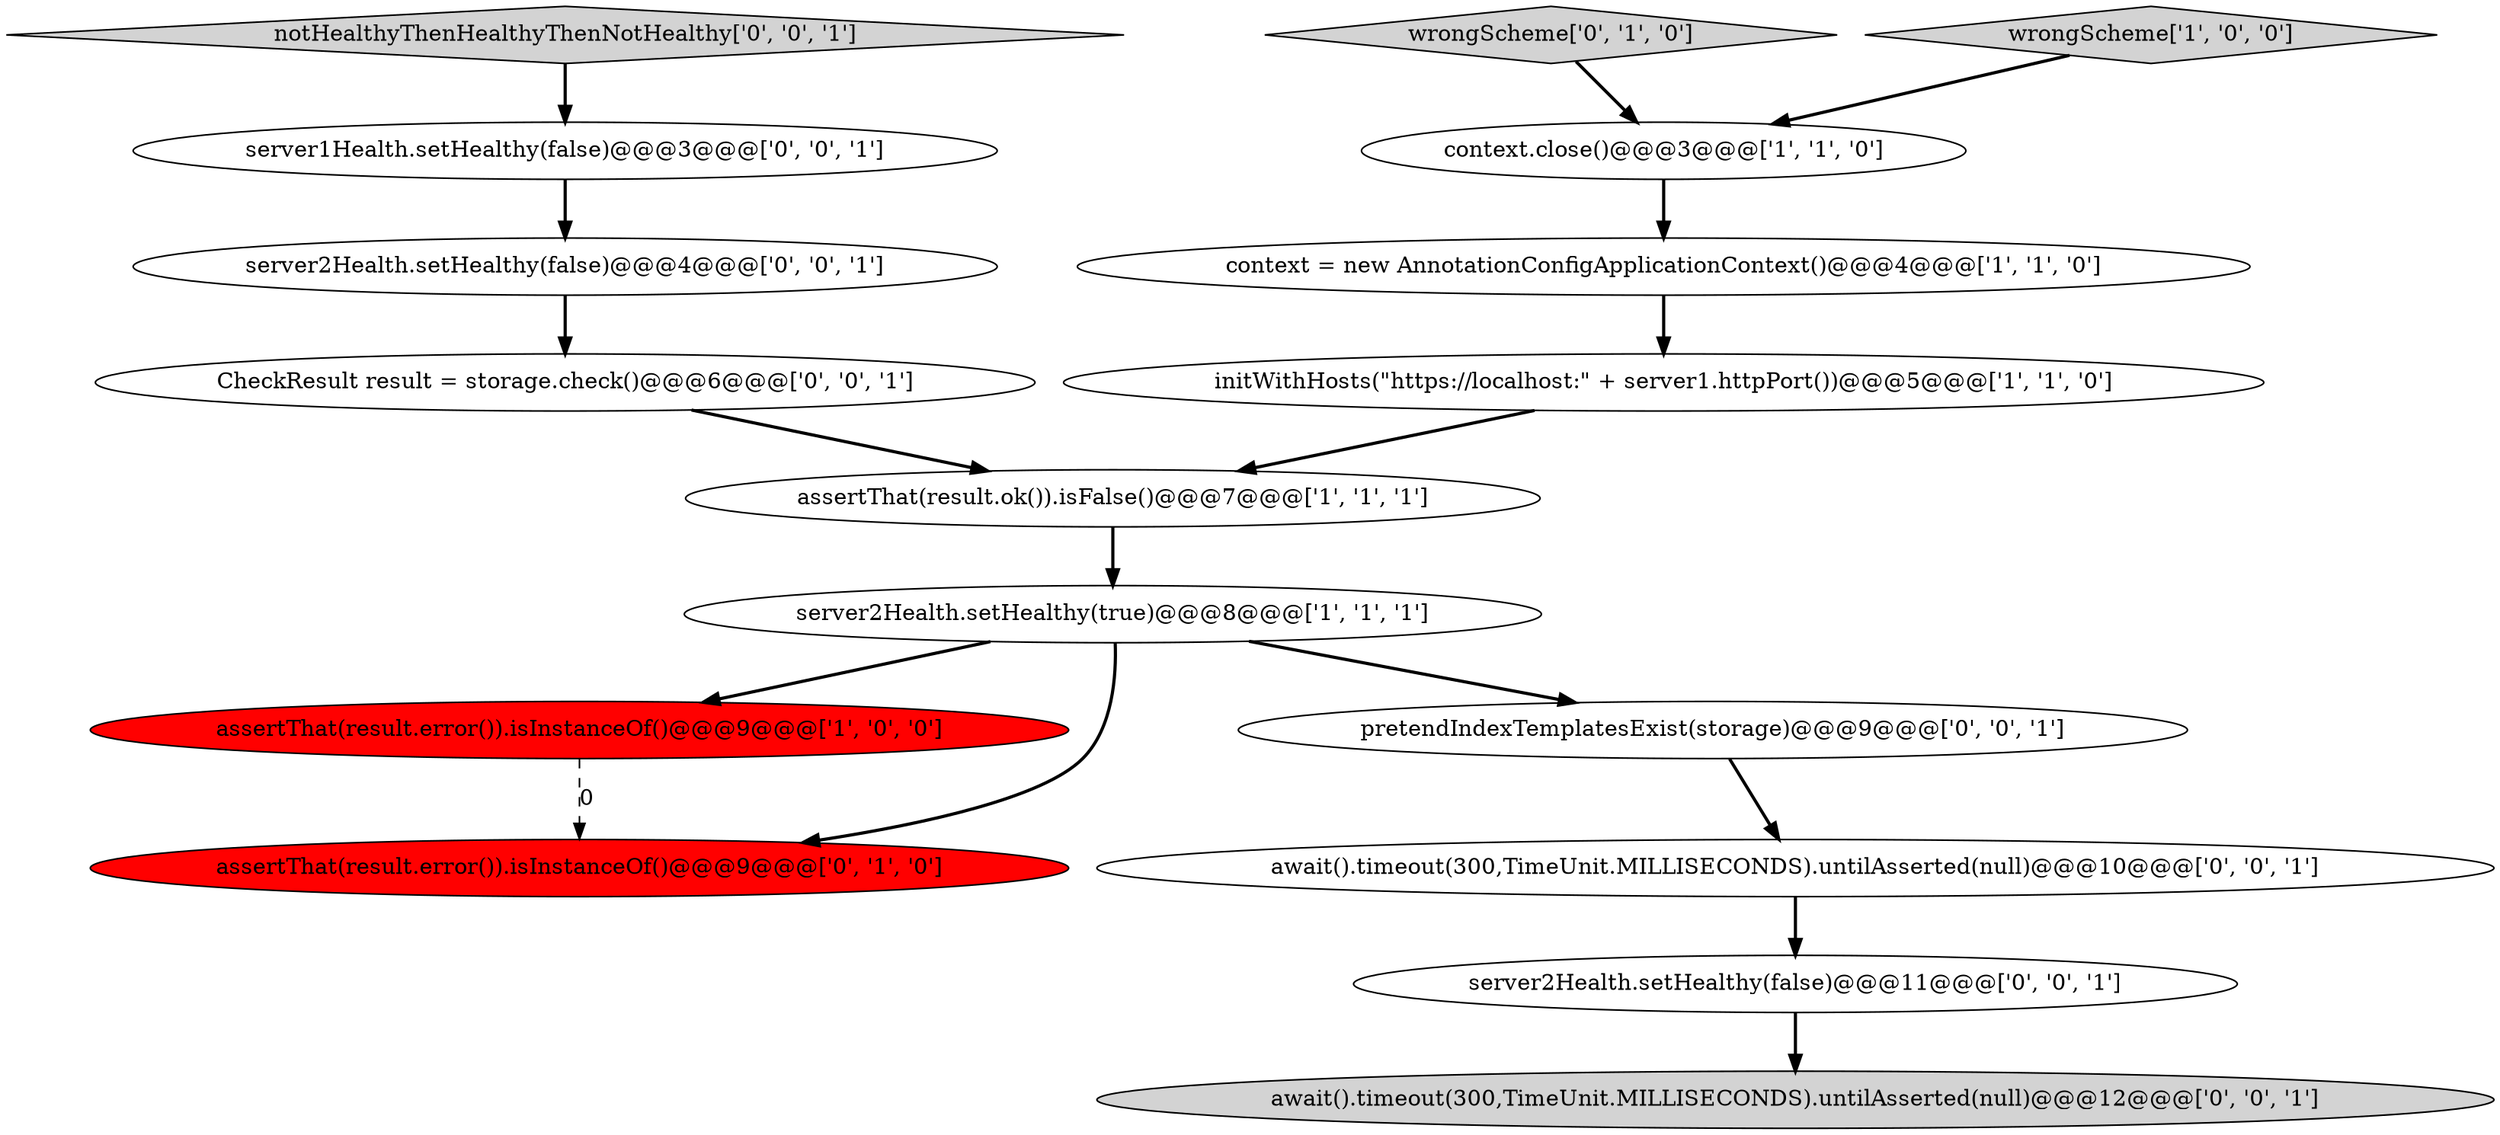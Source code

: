 digraph {
10 [style = filled, label = "server2Health.setHealthy(false)@@@11@@@['0', '0', '1']", fillcolor = white, shape = ellipse image = "AAA0AAABBB3BBB"];
2 [style = filled, label = "server2Health.setHealthy(true)@@@8@@@['1', '1', '1']", fillcolor = white, shape = ellipse image = "AAA0AAABBB1BBB"];
6 [style = filled, label = "context.close()@@@3@@@['1', '1', '0']", fillcolor = white, shape = ellipse image = "AAA0AAABBB1BBB"];
5 [style = filled, label = "assertThat(result.error()).isInstanceOf()@@@9@@@['1', '0', '0']", fillcolor = red, shape = ellipse image = "AAA1AAABBB1BBB"];
7 [style = filled, label = "wrongScheme['0', '1', '0']", fillcolor = lightgray, shape = diamond image = "AAA0AAABBB2BBB"];
13 [style = filled, label = "CheckResult result = storage.check()@@@6@@@['0', '0', '1']", fillcolor = white, shape = ellipse image = "AAA0AAABBB3BBB"];
14 [style = filled, label = "await().timeout(300,TimeUnit.MILLISECONDS).untilAsserted(null)@@@12@@@['0', '0', '1']", fillcolor = lightgray, shape = ellipse image = "AAA0AAABBB3BBB"];
16 [style = filled, label = "notHealthyThenHealthyThenNotHealthy['0', '0', '1']", fillcolor = lightgray, shape = diamond image = "AAA0AAABBB3BBB"];
15 [style = filled, label = "server1Health.setHealthy(false)@@@3@@@['0', '0', '1']", fillcolor = white, shape = ellipse image = "AAA0AAABBB3BBB"];
12 [style = filled, label = "await().timeout(300,TimeUnit.MILLISECONDS).untilAsserted(null)@@@10@@@['0', '0', '1']", fillcolor = white, shape = ellipse image = "AAA0AAABBB3BBB"];
3 [style = filled, label = "context = new AnnotationConfigApplicationContext()@@@4@@@['1', '1', '0']", fillcolor = white, shape = ellipse image = "AAA0AAABBB1BBB"];
11 [style = filled, label = "server2Health.setHealthy(false)@@@4@@@['0', '0', '1']", fillcolor = white, shape = ellipse image = "AAA0AAABBB3BBB"];
8 [style = filled, label = "assertThat(result.error()).isInstanceOf()@@@9@@@['0', '1', '0']", fillcolor = red, shape = ellipse image = "AAA1AAABBB2BBB"];
9 [style = filled, label = "pretendIndexTemplatesExist(storage)@@@9@@@['0', '0', '1']", fillcolor = white, shape = ellipse image = "AAA0AAABBB3BBB"];
0 [style = filled, label = "assertThat(result.ok()).isFalse()@@@7@@@['1', '1', '1']", fillcolor = white, shape = ellipse image = "AAA0AAABBB1BBB"];
4 [style = filled, label = "initWithHosts(\"https://localhost:\" + server1.httpPort())@@@5@@@['1', '1', '0']", fillcolor = white, shape = ellipse image = "AAA0AAABBB1BBB"];
1 [style = filled, label = "wrongScheme['1', '0', '0']", fillcolor = lightgray, shape = diamond image = "AAA0AAABBB1BBB"];
5->8 [style = dashed, label="0"];
6->3 [style = bold, label=""];
13->0 [style = bold, label=""];
16->15 [style = bold, label=""];
12->10 [style = bold, label=""];
0->2 [style = bold, label=""];
1->6 [style = bold, label=""];
9->12 [style = bold, label=""];
2->9 [style = bold, label=""];
15->11 [style = bold, label=""];
10->14 [style = bold, label=""];
3->4 [style = bold, label=""];
2->8 [style = bold, label=""];
11->13 [style = bold, label=""];
7->6 [style = bold, label=""];
4->0 [style = bold, label=""];
2->5 [style = bold, label=""];
}
